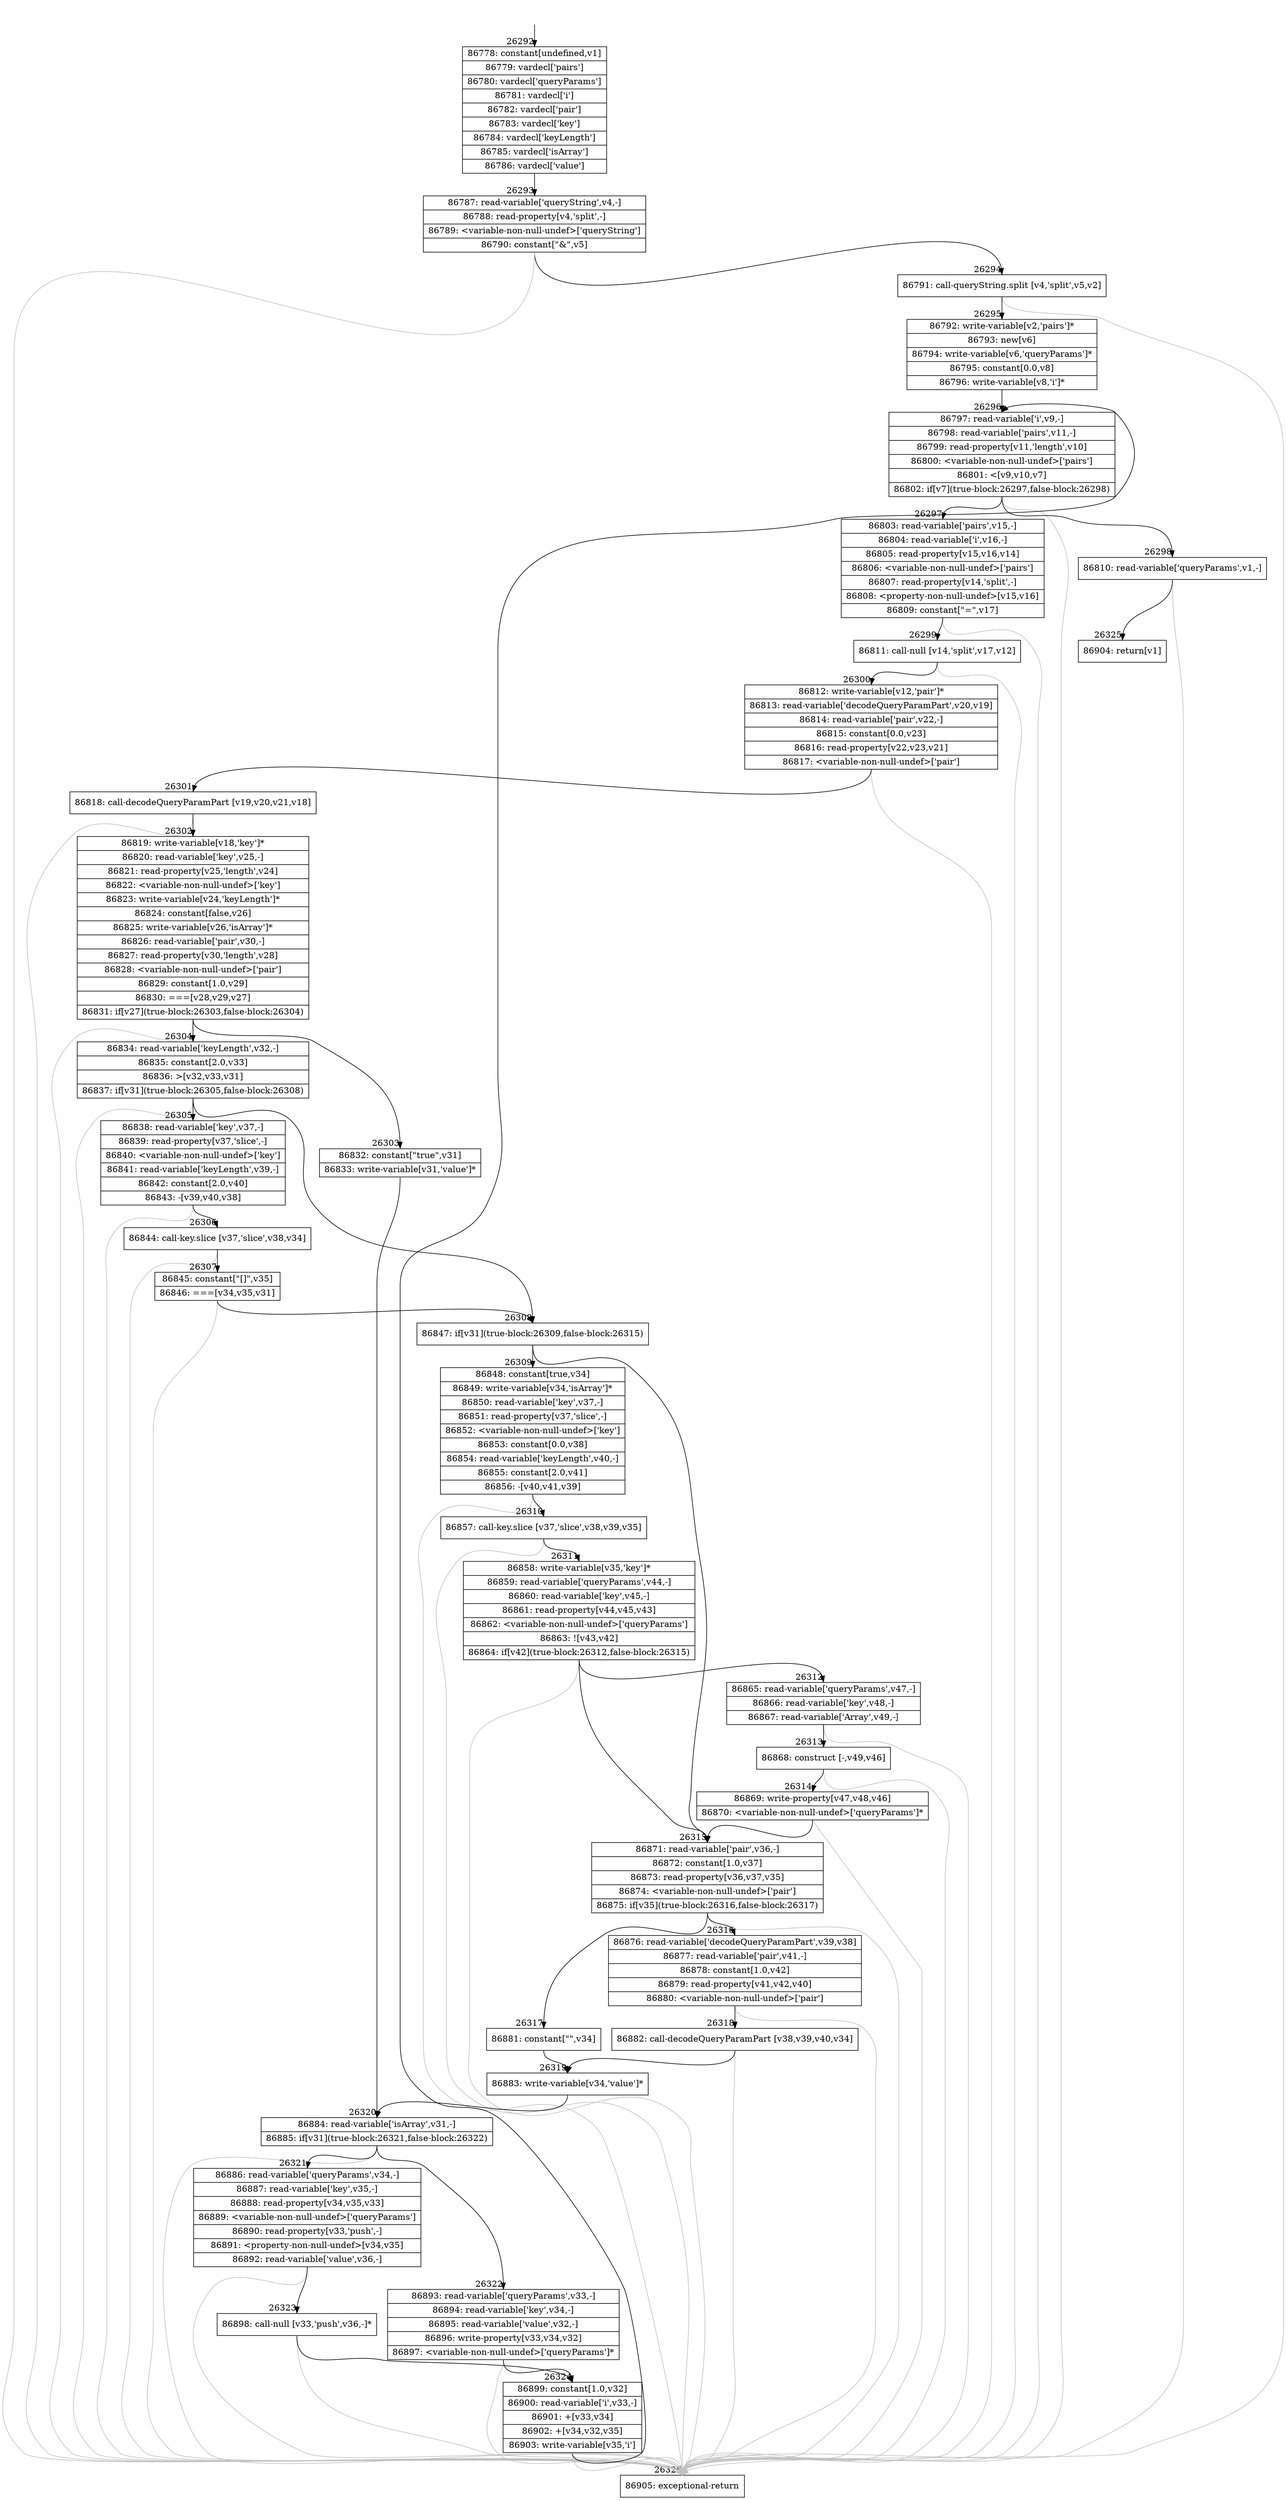 digraph {
rankdir="TD"
BB_entry2304[shape=none,label=""];
BB_entry2304 -> BB26292 [tailport=s, headport=n, headlabel="    26292"]
BB26292 [shape=record label="{86778: constant[undefined,v1]|86779: vardecl['pairs']|86780: vardecl['queryParams']|86781: vardecl['i']|86782: vardecl['pair']|86783: vardecl['key']|86784: vardecl['keyLength']|86785: vardecl['isArray']|86786: vardecl['value']}" ] 
BB26292 -> BB26293 [tailport=s, headport=n, headlabel="      26293"]
BB26293 [shape=record label="{86787: read-variable['queryString',v4,-]|86788: read-property[v4,'split',-]|86789: \<variable-non-null-undef\>['queryString']|86790: constant[\"&\",v5]}" ] 
BB26293 -> BB26294 [tailport=s, headport=n, headlabel="      26294"]
BB26293 -> BB26326 [tailport=s, headport=n, color=gray, headlabel="      26326"]
BB26294 [shape=record label="{86791: call-queryString.split [v4,'split',v5,v2]}" ] 
BB26294 -> BB26295 [tailport=s, headport=n, headlabel="      26295"]
BB26294 -> BB26326 [tailport=s, headport=n, color=gray]
BB26295 [shape=record label="{86792: write-variable[v2,'pairs']*|86793: new[v6]|86794: write-variable[v6,'queryParams']*|86795: constant[0.0,v8]|86796: write-variable[v8,'i']*}" ] 
BB26295 -> BB26296 [tailport=s, headport=n, headlabel="      26296"]
BB26296 [shape=record label="{86797: read-variable['i',v9,-]|86798: read-variable['pairs',v11,-]|86799: read-property[v11,'length',v10]|86800: \<variable-non-null-undef\>['pairs']|86801: \<[v9,v10,v7]|86802: if[v7](true-block:26297,false-block:26298)}" ] 
BB26296 -> BB26297 [tailport=s, headport=n, headlabel="      26297"]
BB26296 -> BB26298 [tailport=s, headport=n, headlabel="      26298"]
BB26296 -> BB26326 [tailport=s, headport=n, color=gray]
BB26297 [shape=record label="{86803: read-variable['pairs',v15,-]|86804: read-variable['i',v16,-]|86805: read-property[v15,v16,v14]|86806: \<variable-non-null-undef\>['pairs']|86807: read-property[v14,'split',-]|86808: \<property-non-null-undef\>[v15,v16]|86809: constant[\"=\",v17]}" ] 
BB26297 -> BB26299 [tailport=s, headport=n, headlabel="      26299"]
BB26297 -> BB26326 [tailport=s, headport=n, color=gray]
BB26298 [shape=record label="{86810: read-variable['queryParams',v1,-]}" ] 
BB26298 -> BB26325 [tailport=s, headport=n, headlabel="      26325"]
BB26298 -> BB26326 [tailport=s, headport=n, color=gray]
BB26299 [shape=record label="{86811: call-null [v14,'split',v17,v12]}" ] 
BB26299 -> BB26300 [tailport=s, headport=n, headlabel="      26300"]
BB26299 -> BB26326 [tailport=s, headport=n, color=gray]
BB26300 [shape=record label="{86812: write-variable[v12,'pair']*|86813: read-variable['decodeQueryParamPart',v20,v19]|86814: read-variable['pair',v22,-]|86815: constant[0.0,v23]|86816: read-property[v22,v23,v21]|86817: \<variable-non-null-undef\>['pair']}" ] 
BB26300 -> BB26301 [tailport=s, headport=n, headlabel="      26301"]
BB26300 -> BB26326 [tailport=s, headport=n, color=gray]
BB26301 [shape=record label="{86818: call-decodeQueryParamPart [v19,v20,v21,v18]}" ] 
BB26301 -> BB26302 [tailport=s, headport=n, headlabel="      26302"]
BB26301 -> BB26326 [tailport=s, headport=n, color=gray]
BB26302 [shape=record label="{86819: write-variable[v18,'key']*|86820: read-variable['key',v25,-]|86821: read-property[v25,'length',v24]|86822: \<variable-non-null-undef\>['key']|86823: write-variable[v24,'keyLength']*|86824: constant[false,v26]|86825: write-variable[v26,'isArray']*|86826: read-variable['pair',v30,-]|86827: read-property[v30,'length',v28]|86828: \<variable-non-null-undef\>['pair']|86829: constant[1.0,v29]|86830: ===[v28,v29,v27]|86831: if[v27](true-block:26303,false-block:26304)}" ] 
BB26302 -> BB26303 [tailport=s, headport=n, headlabel="      26303"]
BB26302 -> BB26304 [tailport=s, headport=n, headlabel="      26304"]
BB26302 -> BB26326 [tailport=s, headport=n, color=gray]
BB26303 [shape=record label="{86832: constant[\"true\",v31]|86833: write-variable[v31,'value']*}" ] 
BB26303 -> BB26320 [tailport=s, headport=n, headlabel="      26320"]
BB26304 [shape=record label="{86834: read-variable['keyLength',v32,-]|86835: constant[2.0,v33]|86836: \>[v32,v33,v31]|86837: if[v31](true-block:26305,false-block:26308)}" ] 
BB26304 -> BB26308 [tailport=s, headport=n, headlabel="      26308"]
BB26304 -> BB26305 [tailport=s, headport=n, headlabel="      26305"]
BB26304 -> BB26326 [tailport=s, headport=n, color=gray]
BB26305 [shape=record label="{86838: read-variable['key',v37,-]|86839: read-property[v37,'slice',-]|86840: \<variable-non-null-undef\>['key']|86841: read-variable['keyLength',v39,-]|86842: constant[2.0,v40]|86843: -[v39,v40,v38]}" ] 
BB26305 -> BB26306 [tailport=s, headport=n, headlabel="      26306"]
BB26305 -> BB26326 [tailport=s, headport=n, color=gray]
BB26306 [shape=record label="{86844: call-key.slice [v37,'slice',v38,v34]}" ] 
BB26306 -> BB26307 [tailport=s, headport=n, headlabel="      26307"]
BB26306 -> BB26326 [tailport=s, headport=n, color=gray]
BB26307 [shape=record label="{86845: constant[\"[]\",v35]|86846: ===[v34,v35,v31]}" ] 
BB26307 -> BB26308 [tailport=s, headport=n]
BB26307 -> BB26326 [tailport=s, headport=n, color=gray]
BB26308 [shape=record label="{86847: if[v31](true-block:26309,false-block:26315)}" ] 
BB26308 -> BB26309 [tailport=s, headport=n, headlabel="      26309"]
BB26308 -> BB26315 [tailport=s, headport=n, headlabel="      26315"]
BB26309 [shape=record label="{86848: constant[true,v34]|86849: write-variable[v34,'isArray']*|86850: read-variable['key',v37,-]|86851: read-property[v37,'slice',-]|86852: \<variable-non-null-undef\>['key']|86853: constant[0.0,v38]|86854: read-variable['keyLength',v40,-]|86855: constant[2.0,v41]|86856: -[v40,v41,v39]}" ] 
BB26309 -> BB26310 [tailport=s, headport=n, headlabel="      26310"]
BB26309 -> BB26326 [tailport=s, headport=n, color=gray]
BB26310 [shape=record label="{86857: call-key.slice [v37,'slice',v38,v39,v35]}" ] 
BB26310 -> BB26311 [tailport=s, headport=n, headlabel="      26311"]
BB26310 -> BB26326 [tailport=s, headport=n, color=gray]
BB26311 [shape=record label="{86858: write-variable[v35,'key']*|86859: read-variable['queryParams',v44,-]|86860: read-variable['key',v45,-]|86861: read-property[v44,v45,v43]|86862: \<variable-non-null-undef\>['queryParams']|86863: ![v43,v42]|86864: if[v42](true-block:26312,false-block:26315)}" ] 
BB26311 -> BB26312 [tailport=s, headport=n, headlabel="      26312"]
BB26311 -> BB26315 [tailport=s, headport=n]
BB26311 -> BB26326 [tailport=s, headport=n, color=gray]
BB26312 [shape=record label="{86865: read-variable['queryParams',v47,-]|86866: read-variable['key',v48,-]|86867: read-variable['Array',v49,-]}" ] 
BB26312 -> BB26313 [tailport=s, headport=n, headlabel="      26313"]
BB26312 -> BB26326 [tailport=s, headport=n, color=gray]
BB26313 [shape=record label="{86868: construct [-,v49,v46]}" ] 
BB26313 -> BB26314 [tailport=s, headport=n, headlabel="      26314"]
BB26313 -> BB26326 [tailport=s, headport=n, color=gray]
BB26314 [shape=record label="{86869: write-property[v47,v48,v46]|86870: \<variable-non-null-undef\>['queryParams']*}" ] 
BB26314 -> BB26315 [tailport=s, headport=n]
BB26314 -> BB26326 [tailport=s, headport=n, color=gray]
BB26315 [shape=record label="{86871: read-variable['pair',v36,-]|86872: constant[1.0,v37]|86873: read-property[v36,v37,v35]|86874: \<variable-non-null-undef\>['pair']|86875: if[v35](true-block:26316,false-block:26317)}" ] 
BB26315 -> BB26316 [tailport=s, headport=n, headlabel="      26316"]
BB26315 -> BB26317 [tailport=s, headport=n, headlabel="      26317"]
BB26315 -> BB26326 [tailport=s, headport=n, color=gray]
BB26316 [shape=record label="{86876: read-variable['decodeQueryParamPart',v39,v38]|86877: read-variable['pair',v41,-]|86878: constant[1.0,v42]|86879: read-property[v41,v42,v40]|86880: \<variable-non-null-undef\>['pair']}" ] 
BB26316 -> BB26318 [tailport=s, headport=n, headlabel="      26318"]
BB26316 -> BB26326 [tailport=s, headport=n, color=gray]
BB26317 [shape=record label="{86881: constant[\"\",v34]}" ] 
BB26317 -> BB26319 [tailport=s, headport=n, headlabel="      26319"]
BB26318 [shape=record label="{86882: call-decodeQueryParamPart [v38,v39,v40,v34]}" ] 
BB26318 -> BB26319 [tailport=s, headport=n]
BB26318 -> BB26326 [tailport=s, headport=n, color=gray]
BB26319 [shape=record label="{86883: write-variable[v34,'value']*}" ] 
BB26319 -> BB26320 [tailport=s, headport=n]
BB26320 [shape=record label="{86884: read-variable['isArray',v31,-]|86885: if[v31](true-block:26321,false-block:26322)}" ] 
BB26320 -> BB26321 [tailport=s, headport=n, headlabel="      26321"]
BB26320 -> BB26322 [tailport=s, headport=n, headlabel="      26322"]
BB26320 -> BB26326 [tailport=s, headport=n, color=gray]
BB26321 [shape=record label="{86886: read-variable['queryParams',v34,-]|86887: read-variable['key',v35,-]|86888: read-property[v34,v35,v33]|86889: \<variable-non-null-undef\>['queryParams']|86890: read-property[v33,'push',-]|86891: \<property-non-null-undef\>[v34,v35]|86892: read-variable['value',v36,-]}" ] 
BB26321 -> BB26323 [tailport=s, headport=n, headlabel="      26323"]
BB26321 -> BB26326 [tailport=s, headport=n, color=gray]
BB26322 [shape=record label="{86893: read-variable['queryParams',v33,-]|86894: read-variable['key',v34,-]|86895: read-variable['value',v32,-]|86896: write-property[v33,v34,v32]|86897: \<variable-non-null-undef\>['queryParams']*}" ] 
BB26322 -> BB26324 [tailport=s, headport=n, headlabel="      26324"]
BB26322 -> BB26326 [tailport=s, headport=n, color=gray]
BB26323 [shape=record label="{86898: call-null [v33,'push',v36,-]*}" ] 
BB26323 -> BB26324 [tailport=s, headport=n]
BB26323 -> BB26326 [tailport=s, headport=n, color=gray]
BB26324 [shape=record label="{86899: constant[1.0,v32]|86900: read-variable['i',v33,-]|86901: +[v33,v34]|86902: +[v34,v32,v35]|86903: write-variable[v35,'i']}" ] 
BB26324 -> BB26296 [tailport=s, headport=n]
BB26324 -> BB26326 [tailport=s, headport=n, color=gray]
BB26325 [shape=record label="{86904: return[v1]}" ] 
BB26326 [shape=record label="{86905: exceptional-return}" ] 
//#$~ 47956
}
